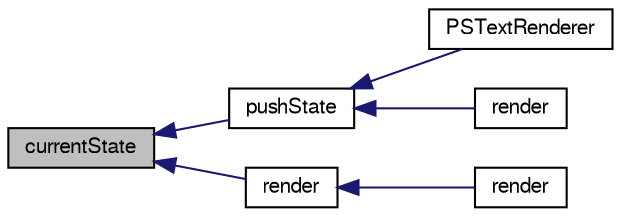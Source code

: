digraph G
{
  edge [fontname="FreeSans",fontsize="10",labelfontname="FreeSans",labelfontsize="10"];
  node [fontname="FreeSans",fontsize="10",shape=record];
  rankdir="LR";
  Node1 [label="currentState",height=0.2,width=0.4,color="black", fillcolor="grey75", style="filled" fontcolor="black"];
  Node1 -> Node2 [dir="back",color="midnightblue",fontsize="10",style="solid",fontname="FreeSans"];
  Node2 [label="pushState",height=0.2,width=0.4,color="black", fillcolor="white", style="filled",URL="$classorg_1_1octave_1_1graphics_1_1_simple_text_engine_1_1_p_s_text_renderer.html#a0dd66fb023e79f0ec9e0ee438c5d17a3"];
  Node2 -> Node3 [dir="back",color="midnightblue",fontsize="10",style="solid",fontname="FreeSans"];
  Node3 [label="PSTextRenderer",height=0.2,width=0.4,color="black", fillcolor="white", style="filled",URL="$classorg_1_1octave_1_1graphics_1_1_simple_text_engine_1_1_p_s_text_renderer.html#a30b8ea21cc171251d6cae6e3c9b62093"];
  Node2 -> Node4 [dir="back",color="midnightblue",fontsize="10",style="solid",fontname="FreeSans"];
  Node4 [label="render",height=0.2,width=0.4,color="black", fillcolor="white", style="filled",URL="$classorg_1_1octave_1_1graphics_1_1_simple_text_engine_1_1_p_s_text_renderer.html#a2579fa1b0c1f1fff49351fcd90c60bec"];
  Node1 -> Node5 [dir="back",color="midnightblue",fontsize="10",style="solid",fontname="FreeSans"];
  Node5 [label="render",height=0.2,width=0.4,color="black", fillcolor="white", style="filled",URL="$classorg_1_1octave_1_1graphics_1_1_simple_text_engine_1_1_p_s_text_renderer.html#a19e4ef0f989ce0690e6bd5cd530f03a1"];
  Node5 -> Node6 [dir="back",color="midnightblue",fontsize="10",style="solid",fontname="FreeSans"];
  Node6 [label="render",height=0.2,width=0.4,color="black", fillcolor="white", style="filled",URL="$classorg_1_1octave_1_1graphics_1_1_simple_text_engine_1_1_p_s_text_renderer.html#a9b292a796606f1ed25a381aed6b9c3e9"];
}
